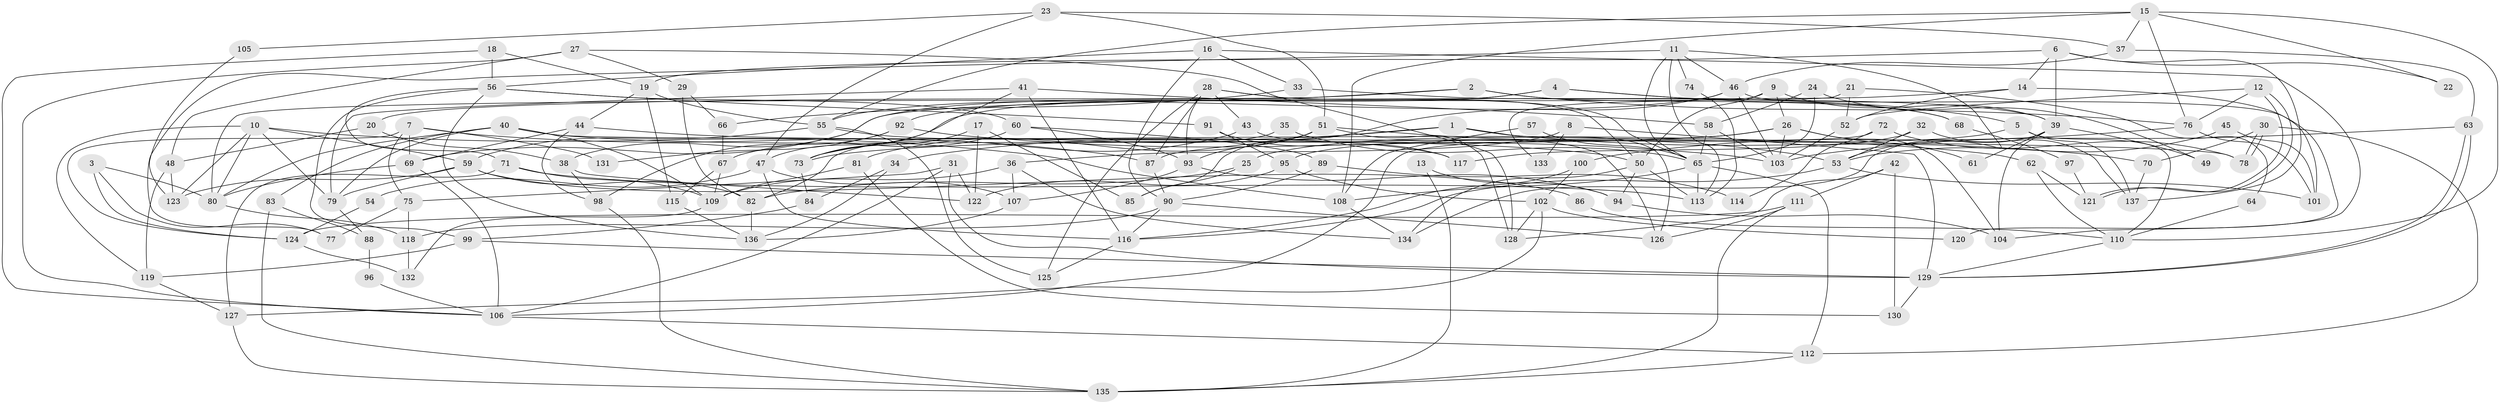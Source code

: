 // Generated by graph-tools (version 1.1) at 2025/35/03/09/25 02:35:55]
// undirected, 137 vertices, 274 edges
graph export_dot {
graph [start="1"]
  node [color=gray90,style=filled];
  1;
  2;
  3;
  4;
  5;
  6;
  7;
  8;
  9;
  10;
  11;
  12;
  13;
  14;
  15;
  16;
  17;
  18;
  19;
  20;
  21;
  22;
  23;
  24;
  25;
  26;
  27;
  28;
  29;
  30;
  31;
  32;
  33;
  34;
  35;
  36;
  37;
  38;
  39;
  40;
  41;
  42;
  43;
  44;
  45;
  46;
  47;
  48;
  49;
  50;
  51;
  52;
  53;
  54;
  55;
  56;
  57;
  58;
  59;
  60;
  61;
  62;
  63;
  64;
  65;
  66;
  67;
  68;
  69;
  70;
  71;
  72;
  73;
  74;
  75;
  76;
  77;
  78;
  79;
  80;
  81;
  82;
  83;
  84;
  85;
  86;
  87;
  88;
  89;
  90;
  91;
  92;
  93;
  94;
  95;
  96;
  97;
  98;
  99;
  100;
  101;
  102;
  103;
  104;
  105;
  106;
  107;
  108;
  109;
  110;
  111;
  112;
  113;
  114;
  115;
  116;
  117;
  118;
  119;
  120;
  121;
  122;
  123;
  124;
  125;
  126;
  127;
  128;
  129;
  130;
  131;
  132;
  133;
  134;
  135;
  136;
  137;
  1 -- 70;
  1 -- 87;
  1 -- 34;
  1 -- 126;
  2 -- 76;
  2 -- 38;
  2 -- 20;
  2 -- 68;
  3 -- 124;
  3 -- 77;
  3 -- 80;
  4 -- 47;
  4 -- 92;
  4 -- 5;
  4 -- 39;
  5 -- 110;
  5 -- 25;
  5 -- 137;
  6 -- 14;
  6 -- 39;
  6 -- 19;
  6 -- 22;
  6 -- 137;
  7 -- 124;
  7 -- 87;
  7 -- 69;
  7 -- 75;
  7 -- 131;
  8 -- 36;
  8 -- 129;
  8 -- 133;
  9 -- 50;
  9 -- 26;
  9 -- 39;
  9 -- 133;
  10 -- 79;
  10 -- 80;
  10 -- 59;
  10 -- 108;
  10 -- 119;
  10 -- 123;
  11 -- 53;
  11 -- 113;
  11 -- 46;
  11 -- 65;
  11 -- 74;
  11 -- 77;
  12 -- 121;
  12 -- 121;
  12 -- 76;
  12 -- 52;
  13 -- 135;
  13 -- 94;
  14 -- 52;
  14 -- 69;
  14 -- 101;
  15 -- 55;
  15 -- 108;
  15 -- 22;
  15 -- 37;
  15 -- 76;
  15 -- 110;
  16 -- 90;
  16 -- 56;
  16 -- 33;
  16 -- 104;
  17 -- 85;
  17 -- 73;
  17 -- 122;
  18 -- 19;
  18 -- 56;
  18 -- 106;
  19 -- 44;
  19 -- 55;
  19 -- 115;
  20 -- 48;
  20 -- 38;
  21 -- 80;
  21 -- 52;
  21 -- 64;
  23 -- 37;
  23 -- 51;
  23 -- 47;
  23 -- 105;
  24 -- 58;
  24 -- 65;
  24 -- 49;
  25 -- 82;
  25 -- 85;
  26 -- 103;
  26 -- 104;
  26 -- 61;
  26 -- 73;
  26 -- 95;
  27 -- 106;
  27 -- 128;
  27 -- 29;
  27 -- 48;
  28 -- 93;
  28 -- 125;
  28 -- 43;
  28 -- 50;
  28 -- 65;
  28 -- 87;
  29 -- 82;
  29 -- 66;
  30 -- 78;
  30 -- 78;
  30 -- 112;
  30 -- 70;
  31 -- 122;
  31 -- 129;
  31 -- 75;
  31 -- 106;
  32 -- 117;
  32 -- 137;
  32 -- 53;
  33 -- 66;
  33 -- 68;
  34 -- 84;
  34 -- 136;
  35 -- 65;
  35 -- 82;
  36 -- 107;
  36 -- 134;
  36 -- 109;
  37 -- 46;
  37 -- 63;
  38 -- 122;
  38 -- 98;
  39 -- 49;
  39 -- 61;
  39 -- 104;
  39 -- 134;
  40 -- 50;
  40 -- 80;
  40 -- 78;
  40 -- 79;
  40 -- 83;
  40 -- 109;
  41 -- 79;
  41 -- 58;
  41 -- 73;
  41 -- 116;
  42 -- 130;
  42 -- 111;
  42 -- 128;
  43 -- 73;
  43 -- 126;
  44 -- 69;
  44 -- 98;
  44 -- 62;
  45 -- 101;
  45 -- 53;
  46 -- 55;
  46 -- 85;
  46 -- 103;
  46 -- 120;
  47 -- 116;
  47 -- 54;
  47 -- 107;
  48 -- 119;
  48 -- 123;
  50 -- 134;
  50 -- 94;
  50 -- 113;
  51 -- 93;
  51 -- 53;
  51 -- 81;
  51 -- 128;
  52 -- 103;
  53 -- 116;
  53 -- 101;
  54 -- 124;
  55 -- 59;
  55 -- 117;
  55 -- 125;
  56 -- 71;
  56 -- 136;
  56 -- 60;
  56 -- 91;
  56 -- 99;
  57 -- 108;
  57 -- 65;
  58 -- 65;
  58 -- 103;
  59 -- 123;
  59 -- 79;
  59 -- 82;
  59 -- 86;
  60 -- 67;
  60 -- 89;
  60 -- 93;
  62 -- 110;
  62 -- 121;
  63 -- 129;
  63 -- 129;
  63 -- 103;
  64 -- 110;
  65 -- 108;
  65 -- 112;
  65 -- 113;
  66 -- 67;
  67 -- 115;
  67 -- 109;
  68 -- 97;
  69 -- 106;
  69 -- 80;
  70 -- 137;
  71 -- 113;
  71 -- 109;
  71 -- 127;
  72 -- 106;
  72 -- 78;
  72 -- 114;
  73 -- 84;
  74 -- 113;
  75 -- 77;
  75 -- 118;
  76 -- 101;
  76 -- 100;
  79 -- 88;
  80 -- 118;
  81 -- 109;
  81 -- 130;
  82 -- 136;
  83 -- 135;
  83 -- 88;
  84 -- 99;
  86 -- 110;
  87 -- 90;
  88 -- 96;
  89 -- 90;
  89 -- 114;
  90 -- 126;
  90 -- 118;
  90 -- 116;
  91 -- 95;
  91 -- 117;
  92 -- 103;
  92 -- 98;
  92 -- 131;
  93 -- 94;
  93 -- 107;
  94 -- 104;
  95 -- 102;
  95 -- 122;
  96 -- 106;
  97 -- 121;
  98 -- 135;
  99 -- 119;
  99 -- 129;
  100 -- 116;
  100 -- 102;
  102 -- 128;
  102 -- 120;
  102 -- 127;
  105 -- 123;
  106 -- 112;
  107 -- 136;
  108 -- 134;
  109 -- 132;
  110 -- 129;
  111 -- 126;
  111 -- 135;
  111 -- 124;
  112 -- 135;
  115 -- 136;
  116 -- 125;
  118 -- 132;
  119 -- 127;
  124 -- 132;
  127 -- 135;
  129 -- 130;
}
